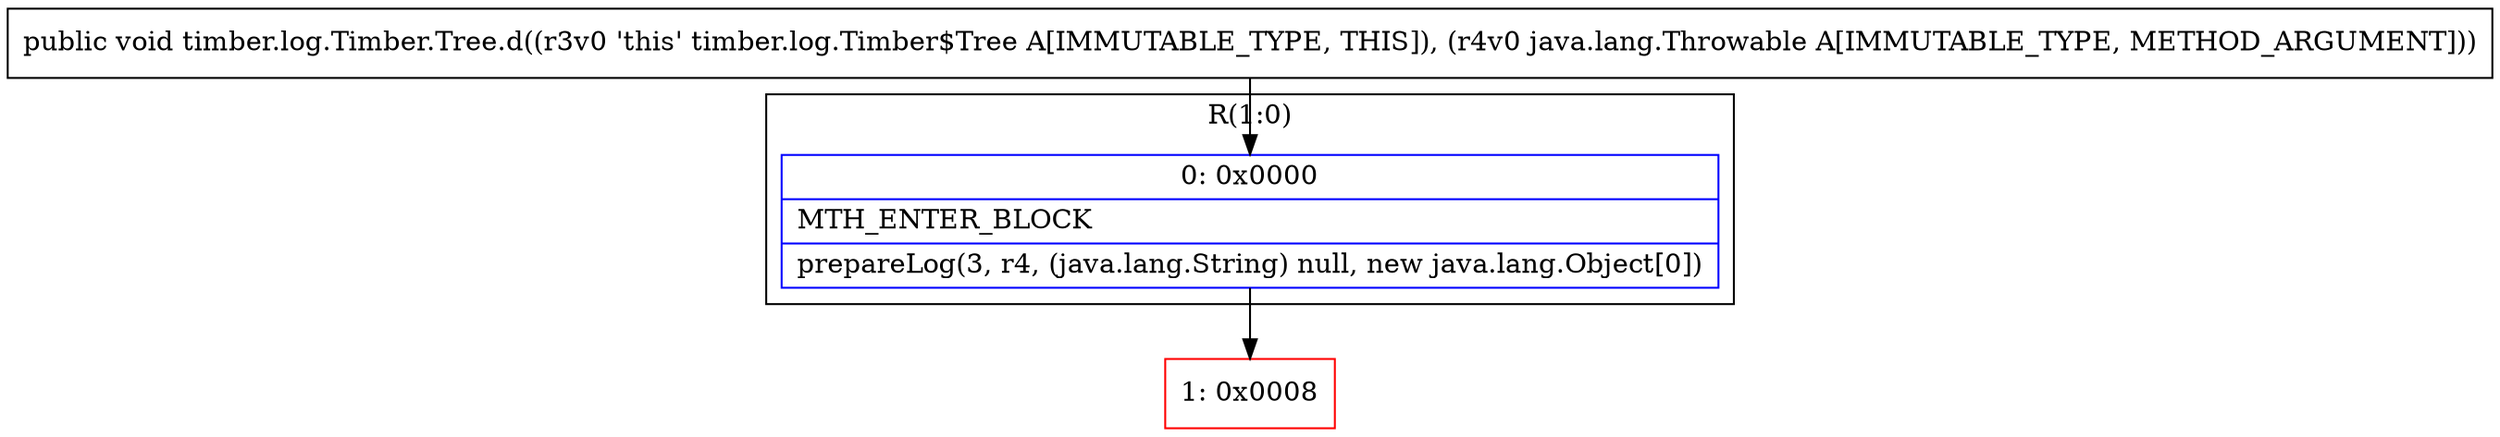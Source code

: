 digraph "CFG fortimber.log.Timber.Tree.d(Ljava\/lang\/Throwable;)V" {
subgraph cluster_Region_2074640725 {
label = "R(1:0)";
node [shape=record,color=blue];
Node_0 [shape=record,label="{0\:\ 0x0000|MTH_ENTER_BLOCK\l|prepareLog(3, r4, (java.lang.String) null, new java.lang.Object[0])\l}"];
}
Node_1 [shape=record,color=red,label="{1\:\ 0x0008}"];
MethodNode[shape=record,label="{public void timber.log.Timber.Tree.d((r3v0 'this' timber.log.Timber$Tree A[IMMUTABLE_TYPE, THIS]), (r4v0 java.lang.Throwable A[IMMUTABLE_TYPE, METHOD_ARGUMENT])) }"];
MethodNode -> Node_0;
Node_0 -> Node_1;
}

